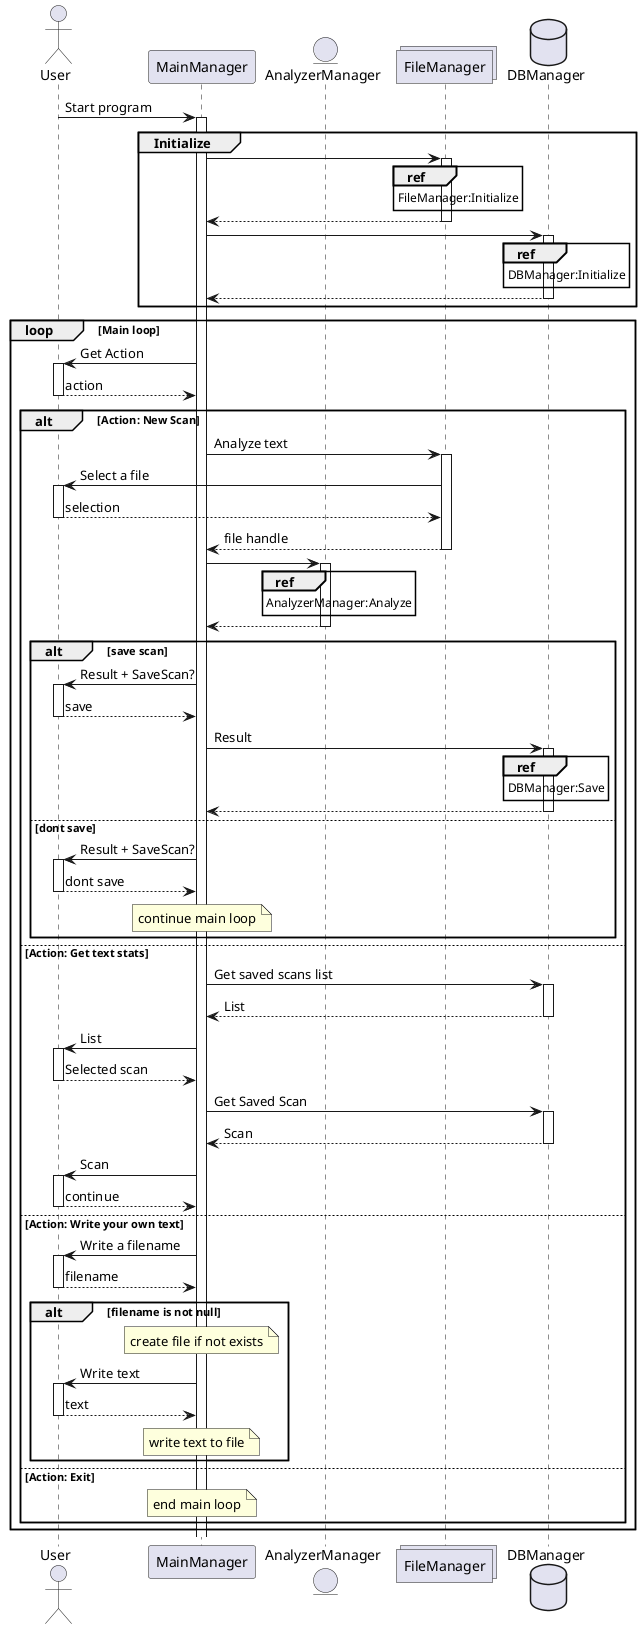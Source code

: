 @startuml
'https://plantuml.com/sequence-diagram

'participents
actor User
participant MainManager
entity AnalyzerManager
collections FileManager
database DBManager

autoactivate on

User -> MainManager: Start program

group Initialize

MainManager -> FileManager
    ref over FileManager: FileManager:Initialize
return

MainManager -> DBManager
    ref over DBManager: DBManager:Initialize
return

end group

loop Main loop

MainManager -> User: Get Action
return action

alt Action: New Scan

MainManager -> FileManager: Analyze text
    FileManager -> User: Select a file
    return selection
    
return file handle
    
MainManager -> AnalyzerManager
    ref over AnalyzerManager: AnalyzerManager:Analyze
return

alt save scan
MainManager -> User: Result + SaveScan?
return save

MainManager -> DBManager: Result
    ref over DBManager: DBManager:Save
return
    
else dont save
MainManager -> User: Result + SaveScan?
return dont save
note over MainManager: continue main loop
end alt

else Action: Get text stats

MainManager -> DBManager: Get saved scans list
return List

MainManager -> User: List
return Selected scan

MainManager -> DBManager: Get Saved Scan
return Scan

MainManager -> User: Scan
return continue

else Action: Write your own text

MainManager -> User: Write a filename
return filename

alt filename is not null

note over MainManager: create file if not exists

MainManager -> User: Write text
return text

note over MainManager: write text to file
end alt

else Action: Exit

note over MainManager: end main loop

end alt

end loop
@enduml